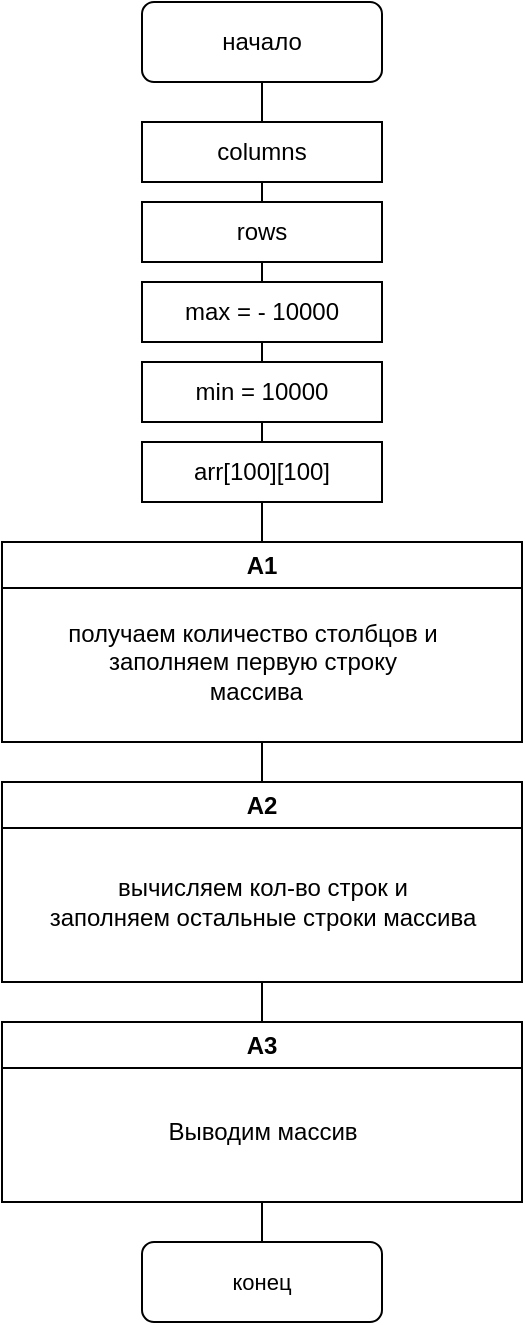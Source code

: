 <mxfile version="22.0.3" type="device" pages="4">
  <diagram name="Страница — 1" id="Y3LLIdGulb9iMbLSCr8Q">
    <mxGraphModel dx="1026" dy="670" grid="1" gridSize="10" guides="0" tooltips="1" connect="1" arrows="0" fold="1" page="1" pageScale="1" pageWidth="827" pageHeight="1169" math="0" shadow="0">
      <root>
        <mxCell id="0" />
        <mxCell id="1" parent="0" />
        <mxCell id="TCm6NCVZvRvyC43nDM-p-1" value="начало" style="rounded=1;whiteSpace=wrap;html=1;" parent="1" vertex="1">
          <mxGeometry x="360" y="70" width="120" height="40" as="geometry" />
        </mxCell>
        <mxCell id="aeEgTJlQVe-hYtQh45zL-2" value="" style="endArrow=none;html=1;rounded=0;entryX=0.5;entryY=1;entryDx=0;entryDy=0;exitX=0.5;exitY=0;exitDx=0;exitDy=0;" parent="1" source="aeEgTJlQVe-hYtQh45zL-5" target="TCm6NCVZvRvyC43nDM-p-1" edge="1">
          <mxGeometry width="50" height="50" relative="1" as="geometry">
            <mxPoint x="420" y="320" as="sourcePoint" />
            <mxPoint x="420" y="260" as="targetPoint" />
          </mxGeometry>
        </mxCell>
        <mxCell id="aeEgTJlQVe-hYtQh45zL-5" value="A1" style="swimlane;whiteSpace=wrap;html=1;" parent="1" vertex="1">
          <mxGeometry x="290" y="340" width="260" height="100" as="geometry" />
        </mxCell>
        <mxCell id="aeEgTJlQVe-hYtQh45zL-6" value="получаем количество столбцов и&lt;br&gt;заполняем первую строку&lt;br&gt;&amp;nbsp;массива" style="text;html=1;align=center;verticalAlign=middle;resizable=0;points=[];autosize=1;strokeColor=none;fillColor=none;" parent="aeEgTJlQVe-hYtQh45zL-5" vertex="1">
          <mxGeometry x="20" y="30" width="210" height="60" as="geometry" />
        </mxCell>
        <mxCell id="aeEgTJlQVe-hYtQh45zL-8" value="arr[100][100]" style="rounded=0;whiteSpace=wrap;html=1;" parent="1" vertex="1">
          <mxGeometry x="360" y="290" width="120" height="30" as="geometry" />
        </mxCell>
        <mxCell id="aeEgTJlQVe-hYtQh45zL-9" value="min = 10000" style="rounded=0;whiteSpace=wrap;html=1;" parent="1" vertex="1">
          <mxGeometry x="360" y="250" width="120" height="30" as="geometry" />
        </mxCell>
        <mxCell id="aeEgTJlQVe-hYtQh45zL-10" value="max = - 10000" style="rounded=0;whiteSpace=wrap;html=1;" parent="1" vertex="1">
          <mxGeometry x="360" y="210" width="120" height="30" as="geometry" />
        </mxCell>
        <mxCell id="aeEgTJlQVe-hYtQh45zL-11" value="rows" style="rounded=0;whiteSpace=wrap;html=1;" parent="1" vertex="1">
          <mxGeometry x="360" y="170" width="120" height="30" as="geometry" />
        </mxCell>
        <mxCell id="aeEgTJlQVe-hYtQh45zL-12" value="columns" style="rounded=0;whiteSpace=wrap;html=1;" parent="1" vertex="1">
          <mxGeometry x="360" y="130" width="120" height="30" as="geometry" />
        </mxCell>
        <mxCell id="m-MWLnGFtxf5ZyyPfaAK-1" value="A2" style="swimlane;whiteSpace=wrap;html=1;" parent="1" vertex="1">
          <mxGeometry x="290" y="460" width="260" height="100" as="geometry" />
        </mxCell>
        <mxCell id="m-MWLnGFtxf5ZyyPfaAK-2" value="вычисляем кол-во строк и &lt;br&gt;заполняем остальные строки массива" style="text;html=1;align=center;verticalAlign=middle;resizable=0;points=[];autosize=1;strokeColor=none;fillColor=none;" parent="m-MWLnGFtxf5ZyyPfaAK-1" vertex="1">
          <mxGeometry x="10" y="40" width="240" height="40" as="geometry" />
        </mxCell>
        <mxCell id="m-MWLnGFtxf5ZyyPfaAK-3" value="" style="endArrow=none;html=1;rounded=0;labelBackgroundColor=default;strokeColor=default;align=center;verticalAlign=middle;fontFamily=Helvetica;fontSize=11;fontColor=default;shape=connector;exitX=0.5;exitY=1;exitDx=0;exitDy=0;entryX=0.5;entryY=0;entryDx=0;entryDy=0;" parent="1" source="aeEgTJlQVe-hYtQh45zL-5" target="m-MWLnGFtxf5ZyyPfaAK-1" edge="1">
          <mxGeometry width="50" height="50" relative="1" as="geometry">
            <mxPoint x="390" y="420" as="sourcePoint" />
            <mxPoint x="440" y="370" as="targetPoint" />
          </mxGeometry>
        </mxCell>
        <mxCell id="XroBjwox5nLvIpSEUioY-1" value="A3" style="swimlane;whiteSpace=wrap;html=1;startSize=23;" parent="1" vertex="1">
          <mxGeometry x="290" y="580" width="260" height="90" as="geometry" />
        </mxCell>
        <mxCell id="XroBjwox5nLvIpSEUioY-2" value="Выводим массив" style="text;html=1;align=center;verticalAlign=middle;resizable=0;points=[];autosize=1;strokeColor=none;fillColor=none;" parent="XroBjwox5nLvIpSEUioY-1" vertex="1">
          <mxGeometry x="70" y="40" width="120" height="30" as="geometry" />
        </mxCell>
        <mxCell id="XroBjwox5nLvIpSEUioY-3" value="" style="endArrow=none;html=1;rounded=0;labelBackgroundColor=default;strokeColor=default;align=center;verticalAlign=middle;fontFamily=Helvetica;fontSize=11;fontColor=default;shape=connector;exitX=0.5;exitY=1;exitDx=0;exitDy=0;entryX=0.5;entryY=0;entryDx=0;entryDy=0;" parent="1" source="m-MWLnGFtxf5ZyyPfaAK-1" target="XroBjwox5nLvIpSEUioY-1" edge="1">
          <mxGeometry width="50" height="50" relative="1" as="geometry">
            <mxPoint x="530" y="570" as="sourcePoint" />
            <mxPoint x="580" y="520" as="targetPoint" />
          </mxGeometry>
        </mxCell>
        <mxCell id="SrzRVCqmWmIHLJPA8_Ri-1" value="" style="endArrow=none;html=1;rounded=0;labelBackgroundColor=default;strokeColor=default;align=center;verticalAlign=middle;fontFamily=Helvetica;fontSize=11;fontColor=default;shape=connector;entryX=0.5;entryY=1;entryDx=0;entryDy=0;exitX=0.5;exitY=0;exitDx=0;exitDy=0;" parent="1" source="SrzRVCqmWmIHLJPA8_Ri-2" target="XroBjwox5nLvIpSEUioY-1" edge="1">
          <mxGeometry width="50" height="50" relative="1" as="geometry">
            <mxPoint x="420" y="790" as="sourcePoint" />
            <mxPoint x="580" y="560" as="targetPoint" />
          </mxGeometry>
        </mxCell>
        <mxCell id="SrzRVCqmWmIHLJPA8_Ri-2" value="конец" style="rounded=1;whiteSpace=wrap;html=1;fontFamily=Helvetica;fontSize=11;fontColor=default;" parent="1" vertex="1">
          <mxGeometry x="360" y="690" width="120" height="40" as="geometry" />
        </mxCell>
      </root>
    </mxGraphModel>
  </diagram>
  <diagram id="DNHiQ6KSJTWfFuCCRXqf" name="A1">
    <mxGraphModel dx="1026" dy="670" grid="1" gridSize="10" guides="0" tooltips="1" connect="1" arrows="0" fold="1" page="1" pageScale="1" pageWidth="827" pageHeight="1169" math="0" shadow="0">
      <root>
        <mxCell id="0" />
        <mxCell id="1" parent="0" />
        <mxCell id="jutapiM-xW769bBiCJhV-1" value="A1&lt;br&gt;начало" style="rounded=1;whiteSpace=wrap;html=1;" parent="1" vertex="1">
          <mxGeometry x="340" y="40" width="120" height="40" as="geometry" />
        </mxCell>
        <mxCell id="jutapiM-xW769bBiCJhV-2" value="" style="endArrow=none;html=1;rounded=0;entryX=0.5;entryY=1;entryDx=0;entryDy=0;" parent="1" source="DlCTu5YtDGimJCfT6BXq-1" target="jutapiM-xW769bBiCJhV-1" edge="1">
          <mxGeometry width="50" height="50" relative="1" as="geometry">
            <mxPoint x="400" y="150" as="sourcePoint" />
            <mxPoint x="440" y="320" as="targetPoint" />
          </mxGeometry>
        </mxCell>
        <mxCell id="DlCTu5YtDGimJCfT6BXq-2" value="" style="endArrow=none;html=1;rounded=0;entryX=0.5;entryY=1;entryDx=0;entryDy=0;" parent="1" target="DlCTu5YtDGimJCfT6BXq-1" edge="1">
          <mxGeometry width="50" height="50" relative="1" as="geometry">
            <mxPoint x="400" y="150" as="sourcePoint" />
            <mxPoint x="400" y="80" as="targetPoint" />
          </mxGeometry>
        </mxCell>
        <mxCell id="DlCTu5YtDGimJCfT6BXq-1" value="ввод columns" style="shape=parallelogram;perimeter=parallelogramPerimeter;whiteSpace=wrap;html=1;fixedSize=1;" parent="1" vertex="1">
          <mxGeometry x="340" y="120" width="120" height="40" as="geometry" />
        </mxCell>
        <mxCell id="W4J34ZP6YlODs4wPnF7Q-1" value="получаем кол-во столбцов" style="strokeWidth=2;html=1;shape=mxgraph.flowchart.annotation_2;align=left;labelPosition=right;pointerEvents=1;" parent="1" vertex="1">
          <mxGeometry x="520" y="90" width="50" height="100" as="geometry" />
        </mxCell>
        <mxCell id="W4J34ZP6YlODs4wPnF7Q-3" value="" style="endArrow=none;dashed=1;html=1;rounded=0;" parent="1" edge="1">
          <mxGeometry width="50" height="50" relative="1" as="geometry">
            <mxPoint x="500" y="140" as="sourcePoint" />
            <mxPoint x="470" y="140" as="targetPoint" />
          </mxGeometry>
        </mxCell>
        <mxCell id="W4J34ZP6YlODs4wPnF7Q-5" value="" style="endArrow=none;html=1;rounded=0;entryX=0.5;entryY=1;entryDx=0;entryDy=0;" parent="1" target="DlCTu5YtDGimJCfT6BXq-1" edge="1">
          <mxGeometry width="50" height="50" relative="1" as="geometry">
            <mxPoint x="400" y="200" as="sourcePoint" />
            <mxPoint x="440" y="320" as="targetPoint" />
          </mxGeometry>
        </mxCell>
        <mxCell id="W4J34ZP6YlODs4wPnF7Q-7" value="i &amp;lt; columns" style="rhombus;whiteSpace=wrap;html=1;" parent="1" vertex="1">
          <mxGeometry x="320" y="280" width="160" height="80" as="geometry" />
        </mxCell>
        <mxCell id="W4J34ZP6YlODs4wPnF7Q-9" value="i = 0" style="rounded=0;whiteSpace=wrap;html=1;" parent="1" vertex="1">
          <mxGeometry x="340" y="200" width="120" height="40" as="geometry" />
        </mxCell>
        <mxCell id="W4J34ZP6YlODs4wPnF7Q-10" value="" style="endArrow=none;html=1;rounded=0;entryX=0.5;entryY=1;entryDx=0;entryDy=0;exitX=0.5;exitY=0;exitDx=0;exitDy=0;" parent="1" source="W4J34ZP6YlODs4wPnF7Q-7" target="W4J34ZP6YlODs4wPnF7Q-9" edge="1">
          <mxGeometry width="50" height="50" relative="1" as="geometry">
            <mxPoint x="400" y="280" as="sourcePoint" />
            <mxPoint x="440" y="320" as="targetPoint" />
          </mxGeometry>
        </mxCell>
        <mxCell id="W4J34ZP6YlODs4wPnF7Q-11" value="" style="endArrow=none;html=1;rounded=0;entryX=1;entryY=0.5;entryDx=0;entryDy=0;exitX=0.5;exitY=0;exitDx=0;exitDy=0;" parent="1" source="W4J34ZP6YlODs4wPnF7Q-13" target="W4J34ZP6YlODs4wPnF7Q-7" edge="1">
          <mxGeometry width="50" height="50" relative="1" as="geometry">
            <mxPoint x="550" y="350" as="sourcePoint" />
            <mxPoint x="440" y="320" as="targetPoint" />
            <Array as="points">
              <mxPoint x="550" y="320" />
            </Array>
          </mxGeometry>
        </mxCell>
        <mxCell id="W4J34ZP6YlODs4wPnF7Q-13" value="ввод arr[0][i]" style="shape=parallelogram;perimeter=parallelogramPerimeter;whiteSpace=wrap;html=1;fixedSize=1;" parent="1" vertex="1">
          <mxGeometry x="490" y="340" width="120" height="40" as="geometry" />
        </mxCell>
        <mxCell id="W4J34ZP6YlODs4wPnF7Q-14" value="" style="endArrow=none;html=1;rounded=0;entryX=0.5;entryY=1;entryDx=0;entryDy=0;exitX=0.5;exitY=0;exitDx=0;exitDy=0;" parent="1" source="W4J34ZP6YlODs4wPnF7Q-15" target="W4J34ZP6YlODs4wPnF7Q-13" edge="1">
          <mxGeometry width="50" height="50" relative="1" as="geometry">
            <mxPoint x="550" y="430" as="sourcePoint" />
            <mxPoint x="440" y="540" as="targetPoint" />
          </mxGeometry>
        </mxCell>
        <mxCell id="W4J34ZP6YlODs4wPnF7Q-15" value="arr[0][i] &amp;gt; max" style="rhombus;whiteSpace=wrap;html=1;" parent="1" vertex="1">
          <mxGeometry x="480" y="410" width="140" height="90" as="geometry" />
        </mxCell>
        <mxCell id="W4J34ZP6YlODs4wPnF7Q-17" value="" style="endArrow=none;html=1;rounded=0;entryX=1;entryY=0.5;entryDx=0;entryDy=0;exitX=0.5;exitY=0;exitDx=0;exitDy=0;" parent="1" source="W4J34ZP6YlODs4wPnF7Q-18" target="W4J34ZP6YlODs4wPnF7Q-15" edge="1">
          <mxGeometry width="50" height="50" relative="1" as="geometry">
            <mxPoint x="680" y="480" as="sourcePoint" />
            <mxPoint x="440" y="510" as="targetPoint" />
            <Array as="points">
              <mxPoint x="680" y="455" />
            </Array>
          </mxGeometry>
        </mxCell>
        <mxCell id="W4J34ZP6YlODs4wPnF7Q-18" value="max = arr[0][i]" style="rounded=0;whiteSpace=wrap;html=1;" parent="1" vertex="1">
          <mxGeometry x="620" y="490" width="120" height="40" as="geometry" />
        </mxCell>
        <mxCell id="W4J34ZP6YlODs4wPnF7Q-19" value="" style="endArrow=none;html=1;rounded=0;entryX=0.5;entryY=1;entryDx=0;entryDy=0;exitX=0.5;exitY=0;exitDx=0;exitDy=0;" parent="1" target="W4J34ZP6YlODs4wPnF7Q-15" edge="1">
          <mxGeometry width="50" height="50" relative="1" as="geometry">
            <mxPoint x="550" y="610" as="sourcePoint" />
            <mxPoint x="440" y="510" as="targetPoint" />
          </mxGeometry>
        </mxCell>
        <mxCell id="W4J34ZP6YlODs4wPnF7Q-20" value="" style="endArrow=none;html=1;rounded=0;" parent="1" edge="1">
          <mxGeometry width="50" height="50" relative="1" as="geometry">
            <mxPoint x="550" y="560" as="sourcePoint" />
            <mxPoint x="680" y="530" as="targetPoint" />
            <Array as="points">
              <mxPoint x="680" y="560" />
            </Array>
          </mxGeometry>
        </mxCell>
        <mxCell id="W4J34ZP6YlODs4wPnF7Q-28" style="edgeStyle=orthogonalEdgeStyle;rounded=0;orthogonalLoop=1;jettySize=auto;html=1;exitX=0.5;exitY=1;exitDx=0;exitDy=0;" parent="1" source="W4J34ZP6YlODs4wPnF7Q-23" edge="1">
          <mxGeometry relative="1" as="geometry">
            <mxPoint x="400" y="260" as="targetPoint" />
            <mxPoint x="550" y="750" as="sourcePoint" />
            <Array as="points">
              <mxPoint x="550" y="840" />
              <mxPoint x="790" y="840" />
              <mxPoint x="790" y="260" />
            </Array>
          </mxGeometry>
        </mxCell>
        <mxCell id="W4J34ZP6YlODs4wPnF7Q-23" value="min &amp;gt; arr[0][i]" style="rhombus;whiteSpace=wrap;html=1;" parent="1" vertex="1">
          <mxGeometry x="480" y="590" width="140" height="90" as="geometry" />
        </mxCell>
        <mxCell id="W4J34ZP6YlODs4wPnF7Q-24" value="" style="endArrow=none;html=1;rounded=0;entryX=1;entryY=0.5;entryDx=0;entryDy=0;exitX=0.5;exitY=0;exitDx=0;exitDy=0;" parent="1" source="W4J34ZP6YlODs4wPnF7Q-25" target="W4J34ZP6YlODs4wPnF7Q-23" edge="1">
          <mxGeometry width="50" height="50" relative="1" as="geometry">
            <mxPoint x="680" y="660" as="sourcePoint" />
            <mxPoint x="440" y="690" as="targetPoint" />
            <Array as="points">
              <mxPoint x="680" y="635" />
            </Array>
          </mxGeometry>
        </mxCell>
        <mxCell id="W4J34ZP6YlODs4wPnF7Q-25" value="min = arr[0][i]" style="rounded=0;whiteSpace=wrap;html=1;" parent="1" vertex="1">
          <mxGeometry x="620" y="670" width="120" height="40" as="geometry" />
        </mxCell>
        <mxCell id="W4J34ZP6YlODs4wPnF7Q-26" value="" style="endArrow=none;html=1;rounded=0;entryX=0.5;entryY=1;entryDx=0;entryDy=0;" parent="1" target="W4J34ZP6YlODs4wPnF7Q-25" edge="1">
          <mxGeometry width="50" height="50" relative="1" as="geometry">
            <mxPoint x="550" y="740" as="sourcePoint" />
            <mxPoint x="680" y="720" as="targetPoint" />
            <Array as="points">
              <mxPoint x="680" y="740" />
            </Array>
          </mxGeometry>
        </mxCell>
        <mxCell id="W4J34ZP6YlODs4wPnF7Q-29" value="" style="endArrow=none;html=1;rounded=0;entryX=0.5;entryY=1;entryDx=0;entryDy=0;exitX=0.5;exitY=0;exitDx=0;exitDy=0;" parent="1" source="W4J34ZP6YlODs4wPnF7Q-30" target="W4J34ZP6YlODs4wPnF7Q-7" edge="1">
          <mxGeometry width="50" height="50" relative="1" as="geometry">
            <mxPoint x="400" y="840" as="sourcePoint" />
            <mxPoint x="30" y="800" as="targetPoint" />
          </mxGeometry>
        </mxCell>
        <mxCell id="W4J34ZP6YlODs4wPnF7Q-30" value="A1&lt;br&gt;конец" style="rounded=1;whiteSpace=wrap;html=1;" parent="1" vertex="1">
          <mxGeometry x="340" y="800" width="120" height="40" as="geometry" />
        </mxCell>
        <mxCell id="W4J34ZP6YlODs4wPnF7Q-31" value="i++" style="rounded=0;whiteSpace=wrap;html=1;" parent="1" vertex="1">
          <mxGeometry x="490" y="770" width="120" height="30" as="geometry" />
        </mxCell>
        <mxCell id="fDfyJ2WMgxG_AejTQQYa-2" value="да" style="text;html=1;align=center;verticalAlign=middle;resizable=0;points=[];autosize=1;strokeColor=none;fillColor=none;" vertex="1" parent="1">
          <mxGeometry x="610" y="610" width="40" height="30" as="geometry" />
        </mxCell>
        <mxCell id="fDfyJ2WMgxG_AejTQQYa-3" value="да" style="text;html=1;align=center;verticalAlign=middle;resizable=0;points=[];autosize=1;strokeColor=none;fillColor=none;" vertex="1" parent="1">
          <mxGeometry x="610" y="430" width="40" height="30" as="geometry" />
        </mxCell>
        <mxCell id="fDfyJ2WMgxG_AejTQQYa-4" value="да" style="text;html=1;align=center;verticalAlign=middle;resizable=0;points=[];autosize=1;strokeColor=none;fillColor=none;" vertex="1" parent="1">
          <mxGeometry x="480" y="290" width="40" height="30" as="geometry" />
        </mxCell>
      </root>
    </mxGraphModel>
  </diagram>
  <diagram id="zON-Od-tQTiS8A75ZYB1" name="A2">
    <mxGraphModel dx="1026" dy="670" grid="1" gridSize="10" guides="1" tooltips="1" connect="1" arrows="1" fold="1" page="1" pageScale="1" pageWidth="827" pageHeight="1169" math="0" shadow="0">
      <root>
        <mxCell id="0" />
        <mxCell id="1" parent="0" />
        <mxCell id="2G-_zjRNQSsiNvx2cKVR-1" value="A2&lt;br&gt;начало" style="rounded=1;whiteSpace=wrap;html=1;fontFamily=Helvetica;fontSize=11;fontColor=default;" parent="1" vertex="1">
          <mxGeometry x="360" y="40" width="120" height="40" as="geometry" />
        </mxCell>
        <mxCell id="IH01n5HzyTVzIOvGO621-1" value="" style="endArrow=none;html=1;rounded=0;labelBackgroundColor=default;strokeColor=default;align=center;verticalAlign=middle;fontFamily=Helvetica;fontSize=11;fontColor=default;shape=connector;entryX=0.5;entryY=1;entryDx=0;entryDy=0;exitX=0.5;exitY=0;exitDx=0;exitDy=0;" parent="1" source="IH01n5HzyTVzIOvGO621-2" target="2G-_zjRNQSsiNvx2cKVR-1" edge="1">
          <mxGeometry width="50" height="50" relative="1" as="geometry">
            <mxPoint x="420" y="160" as="sourcePoint" />
            <mxPoint x="440" y="320" as="targetPoint" />
          </mxGeometry>
        </mxCell>
        <mxCell id="IH01n5HzyTVzIOvGO621-2" value="rows = max - min" style="rounded=0;whiteSpace=wrap;html=1;fontFamily=Helvetica;fontSize=11;fontColor=default;" parent="1" vertex="1">
          <mxGeometry x="360" y="100" width="120" height="40" as="geometry" />
        </mxCell>
        <mxCell id="IH01n5HzyTVzIOvGO621-3" value="" style="endArrow=none;html=1;rounded=0;labelBackgroundColor=default;strokeColor=default;align=center;verticalAlign=middle;fontFamily=Helvetica;fontSize=11;fontColor=default;shape=connector;entryX=0.5;entryY=1;entryDx=0;entryDy=0;exitX=0.5;exitY=0;exitDx=0;exitDy=0;" parent="1" source="IH01n5HzyTVzIOvGO621-7" target="IH01n5HzyTVzIOvGO621-2" edge="1">
          <mxGeometry width="50" height="50" relative="1" as="geometry">
            <mxPoint x="420" y="230" as="sourcePoint" />
            <mxPoint x="440" y="320" as="targetPoint" />
          </mxGeometry>
        </mxCell>
        <mxCell id="IH01n5HzyTVzIOvGO621-4" value="j &amp;lt; columns" style="rhombus;whiteSpace=wrap;html=1;fontFamily=Helvetica;fontSize=11;fontColor=default;" parent="1" vertex="1">
          <mxGeometry x="480" y="400" width="160" height="80" as="geometry" />
        </mxCell>
        <mxCell id="IH01n5HzyTVzIOvGO621-5" value="i &amp;lt; rows" style="rhombus;whiteSpace=wrap;html=1;fontFamily=Helvetica;fontSize=11;fontColor=default;" parent="1" vertex="1">
          <mxGeometry x="340" y="260" width="160" height="80" as="geometry" />
        </mxCell>
        <mxCell id="IH01n5HzyTVzIOvGO621-8" value="" style="endArrow=none;html=1;rounded=0;labelBackgroundColor=default;strokeColor=default;align=center;verticalAlign=middle;fontFamily=Helvetica;fontSize=11;fontColor=default;shape=connector;entryX=0.5;entryY=1;entryDx=0;entryDy=0;exitX=0.5;exitY=0;exitDx=0;exitDy=0;" parent="1" source="IH01n5HzyTVzIOvGO621-5" target="IH01n5HzyTVzIOvGO621-7" edge="1">
          <mxGeometry width="50" height="50" relative="1" as="geometry">
            <mxPoint x="420" y="270" as="sourcePoint" />
            <mxPoint x="420" y="160" as="targetPoint" />
          </mxGeometry>
        </mxCell>
        <mxCell id="IH01n5HzyTVzIOvGO621-7" value="i = 0" style="rounded=0;whiteSpace=wrap;html=1;fontFamily=Helvetica;fontSize=11;fontColor=default;" parent="1" vertex="1">
          <mxGeometry x="360" y="160" width="120" height="40" as="geometry" />
        </mxCell>
        <mxCell id="IH01n5HzyTVzIOvGO621-9" value="" style="endArrow=none;html=1;rounded=0;labelBackgroundColor=default;strokeColor=default;align=center;verticalAlign=middle;fontFamily=Helvetica;fontSize=11;fontColor=default;shape=connector;entryX=1;entryY=0.5;entryDx=0;entryDy=0;exitX=0.5;exitY=0;exitDx=0;exitDy=0;" parent="1" source="IH01n5HzyTVzIOvGO621-10" target="IH01n5HzyTVzIOvGO621-5" edge="1">
          <mxGeometry width="50" height="50" relative="1" as="geometry">
            <mxPoint x="560" y="350" as="sourcePoint" />
            <mxPoint x="440" y="320" as="targetPoint" />
            <Array as="points">
              <mxPoint x="560" y="300" />
            </Array>
          </mxGeometry>
        </mxCell>
        <mxCell id="IH01n5HzyTVzIOvGO621-10" value="j = 0" style="rounded=0;whiteSpace=wrap;html=1;fontFamily=Helvetica;fontSize=11;fontColor=default;" parent="1" vertex="1">
          <mxGeometry x="500" y="320" width="120" height="40" as="geometry" />
        </mxCell>
        <mxCell id="IH01n5HzyTVzIOvGO621-12" value="" style="endArrow=none;html=1;rounded=0;labelBackgroundColor=default;strokeColor=default;align=center;verticalAlign=middle;fontFamily=Helvetica;fontSize=11;fontColor=default;shape=connector;exitX=0.5;exitY=0;exitDx=0;exitDy=0;entryX=0.5;entryY=1;entryDx=0;entryDy=0;" parent="1" source="IH01n5HzyTVzIOvGO621-4" target="IH01n5HzyTVzIOvGO621-10" edge="1">
          <mxGeometry width="50" height="50" relative="1" as="geometry">
            <mxPoint x="390" y="370" as="sourcePoint" />
            <mxPoint x="440" y="320" as="targetPoint" />
          </mxGeometry>
        </mxCell>
        <mxCell id="IH01n5HzyTVzIOvGO621-14" value="&lt;div style=&quot;&quot;&gt;&lt;pre style=&quot;&quot;&gt;&lt;font face=&quot;Helvetica&quot;&gt;ввод&lt;/font&gt; arr[i][j]&lt;br&gt;&lt;/pre&gt;&lt;/div&gt;" style="shape=parallelogram;perimeter=parallelogramPerimeter;whiteSpace=wrap;html=1;fixedSize=1;fontFamily=Helvetica;fontSize=11;fontColor=default;" parent="1" vertex="1">
          <mxGeometry x="640" y="480" width="120" height="40" as="geometry" />
        </mxCell>
        <mxCell id="IH01n5HzyTVzIOvGO621-15" value="" style="endArrow=none;html=1;rounded=0;labelBackgroundColor=default;strokeColor=default;align=center;verticalAlign=middle;fontFamily=Helvetica;fontSize=11;fontColor=default;shape=connector;entryX=1;entryY=0.5;entryDx=0;entryDy=0;exitX=0.5;exitY=0;exitDx=0;exitDy=0;" parent="1" source="IH01n5HzyTVzIOvGO621-14" target="IH01n5HzyTVzIOvGO621-4" edge="1">
          <mxGeometry width="50" height="50" relative="1" as="geometry">
            <mxPoint x="490" y="520" as="sourcePoint" />
            <mxPoint x="540" y="470" as="targetPoint" />
            <Array as="points">
              <mxPoint x="700" y="440" />
            </Array>
          </mxGeometry>
        </mxCell>
        <mxCell id="IH01n5HzyTVzIOvGO621-18" value="" style="endArrow=none;html=1;rounded=0;labelBackgroundColor=default;strokeColor=default;align=center;verticalAlign=middle;fontFamily=Helvetica;fontSize=11;fontColor=default;shape=connector;entryX=0.5;entryY=1;entryDx=0;entryDy=0;exitX=0.5;exitY=0;exitDx=0;exitDy=0;" parent="1" source="IH01n5HzyTVzIOvGO621-19" target="IH01n5HzyTVzIOvGO621-14" edge="1">
          <mxGeometry width="50" height="50" relative="1" as="geometry">
            <mxPoint x="700" y="560" as="sourcePoint" />
            <mxPoint x="700" y="535" as="targetPoint" />
          </mxGeometry>
        </mxCell>
        <mxCell id="IH01n5HzyTVzIOvGO621-21" style="edgeStyle=orthogonalEdgeStyle;shape=connector;rounded=0;orthogonalLoop=1;jettySize=auto;html=1;labelBackgroundColor=default;strokeColor=default;align=center;verticalAlign=middle;fontFamily=Helvetica;fontSize=11;fontColor=default;endArrow=classic;" parent="1" source="IH01n5HzyTVzIOvGO621-19" edge="1">
          <mxGeometry relative="1" as="geometry">
            <mxPoint x="560" y="380" as="targetPoint" />
            <Array as="points">
              <mxPoint x="700" y="620" />
              <mxPoint x="800" y="620" />
              <mxPoint x="800" y="380" />
              <mxPoint x="560" y="380" />
            </Array>
          </mxGeometry>
        </mxCell>
        <mxCell id="IH01n5HzyTVzIOvGO621-19" value="j++" style="rounded=0;whiteSpace=wrap;html=1;fontFamily=Helvetica;fontSize=11;fontColor=default;" parent="1" vertex="1">
          <mxGeometry x="640" y="560" width="120" height="40" as="geometry" />
        </mxCell>
        <mxCell id="IH01n5HzyTVzIOvGO621-22" value="" style="endArrow=none;html=1;rounded=0;labelBackgroundColor=default;strokeColor=default;align=center;verticalAlign=middle;fontFamily=Helvetica;fontSize=11;fontColor=default;shape=connector;exitX=0.5;exitY=1;exitDx=0;exitDy=0;entryX=0.5;entryY=0;entryDx=0;entryDy=0;" parent="1" source="IH01n5HzyTVzIOvGO621-4" target="IH01n5HzyTVzIOvGO621-24" edge="1">
          <mxGeometry width="50" height="50" relative="1" as="geometry">
            <mxPoint x="560" y="380" as="sourcePoint" />
            <mxPoint x="556" y="500" as="targetPoint" />
          </mxGeometry>
        </mxCell>
        <mxCell id="IH01n5HzyTVzIOvGO621-25" style="edgeStyle=orthogonalEdgeStyle;shape=connector;rounded=0;orthogonalLoop=1;jettySize=auto;html=1;labelBackgroundColor=default;strokeColor=default;align=center;verticalAlign=middle;fontFamily=Helvetica;fontSize=11;fontColor=default;endArrow=classic;exitX=0.5;exitY=1;exitDx=0;exitDy=0;" parent="1" source="IH01n5HzyTVzIOvGO621-24" edge="1">
          <mxGeometry relative="1" as="geometry">
            <mxPoint x="417" y="234.99" as="targetPoint" />
            <mxPoint x="557" y="544.99" as="sourcePoint" />
            <Array as="points">
              <mxPoint x="560" y="640" />
              <mxPoint x="830" y="640" />
              <mxPoint x="830" y="235" />
            </Array>
          </mxGeometry>
        </mxCell>
        <mxCell id="IH01n5HzyTVzIOvGO621-24" value="i++" style="rounded=0;whiteSpace=wrap;html=1;fontFamily=Helvetica;fontSize=11;fontColor=default;" parent="1" vertex="1">
          <mxGeometry x="500" y="560" width="120" height="40" as="geometry" />
        </mxCell>
        <mxCell id="IH01n5HzyTVzIOvGO621-27" value="" style="endArrow=none;html=1;rounded=0;labelBackgroundColor=default;strokeColor=default;align=center;verticalAlign=middle;fontFamily=Helvetica;fontSize=11;fontColor=default;shape=connector;entryX=0.5;entryY=1;entryDx=0;entryDy=0;exitX=0.5;exitY=0;exitDx=0;exitDy=0;" parent="1" source="IH01n5HzyTVzIOvGO621-28" target="IH01n5HzyTVzIOvGO621-5" edge="1">
          <mxGeometry width="50" height="50" relative="1" as="geometry">
            <mxPoint x="390" y="580" as="sourcePoint" />
            <mxPoint x="610" y="410" as="targetPoint" />
          </mxGeometry>
        </mxCell>
        <mxCell id="IH01n5HzyTVzIOvGO621-28" value="A2&lt;br&gt;конец" style="rounded=1;whiteSpace=wrap;html=1;fontFamily=Helvetica;fontSize=11;fontColor=default;" parent="1" vertex="1">
          <mxGeometry x="360" y="600" width="120" height="40" as="geometry" />
        </mxCell>
        <mxCell id="eBmiyB2sv-jW7J_BBCFj-1" value="считаем кол-во строк" style="strokeWidth=2;html=1;shape=mxgraph.flowchart.annotation_2;align=left;labelPosition=right;pointerEvents=1;fontFamily=Helvetica;fontSize=11;fontColor=default;" parent="1" vertex="1">
          <mxGeometry x="620" y="70" width="50" height="100" as="geometry" />
        </mxCell>
        <mxCell id="eBmiyB2sv-jW7J_BBCFj-2" value="" style="endArrow=none;dashed=1;html=1;rounded=0;labelBackgroundColor=default;strokeColor=default;align=center;verticalAlign=middle;fontFamily=Helvetica;fontSize=11;fontColor=default;shape=connector;" parent="1" edge="1">
          <mxGeometry width="50" height="50" relative="1" as="geometry">
            <mxPoint x="510" y="120" as="sourcePoint" />
            <mxPoint x="600" y="120" as="targetPoint" />
          </mxGeometry>
        </mxCell>
        <mxCell id="yq7YRQb2H4RqhLhLdvk--1" value="да" style="text;html=1;align=center;verticalAlign=middle;resizable=0;points=[];autosize=1;strokeColor=none;fillColor=none;" vertex="1" parent="1">
          <mxGeometry x="500" y="270" width="40" height="30" as="geometry" />
        </mxCell>
        <mxCell id="yq7YRQb2H4RqhLhLdvk--2" value="да" style="text;html=1;align=center;verticalAlign=middle;resizable=0;points=[];autosize=1;strokeColor=none;fillColor=none;" vertex="1" parent="1">
          <mxGeometry x="640" y="410" width="40" height="30" as="geometry" />
        </mxCell>
      </root>
    </mxGraphModel>
  </diagram>
  <diagram id="JZC_Ab_8htiMgwgZGr6H" name="A3">
    <mxGraphModel dx="1026" dy="670" grid="1" gridSize="10" guides="1" tooltips="1" connect="1" arrows="0" fold="1" page="1" pageScale="1" pageWidth="827" pageHeight="1169" math="0" shadow="0">
      <root>
        <mxCell id="0" />
        <mxCell id="1" parent="0" />
        <mxCell id="hCXI70ZfaGXCfq4O_YMo-1" value="A3&lt;br&gt;начало" style="rounded=1;whiteSpace=wrap;html=1;fontFamily=Helvetica;fontSize=11;fontColor=default;" parent="1" vertex="1">
          <mxGeometry x="360" y="80" width="120" height="40" as="geometry" />
        </mxCell>
        <mxCell id="hCXI70ZfaGXCfq4O_YMo-4" value="" style="endArrow=none;html=1;rounded=0;labelBackgroundColor=default;strokeColor=default;align=center;verticalAlign=middle;fontFamily=Helvetica;fontSize=11;fontColor=default;shape=connector;entryX=0.5;entryY=1;entryDx=0;entryDy=0;exitX=0.5;exitY=0;exitDx=0;exitDy=0;" parent="1" source="hCXI70ZfaGXCfq4O_YMo-8" target="hCXI70ZfaGXCfq4O_YMo-1" edge="1">
          <mxGeometry width="50" height="50" relative="1" as="geometry">
            <mxPoint x="420" y="230" as="sourcePoint" />
            <mxPoint x="420" y="140" as="targetPoint" />
          </mxGeometry>
        </mxCell>
        <mxCell id="hCXI70ZfaGXCfq4O_YMo-5" value="j &amp;lt; columns" style="rhombus;whiteSpace=wrap;html=1;fontFamily=Helvetica;fontSize=11;fontColor=default;" parent="1" vertex="1">
          <mxGeometry x="480" y="400" width="160" height="80" as="geometry" />
        </mxCell>
        <mxCell id="hCXI70ZfaGXCfq4O_YMo-6" value="i &amp;lt; rows" style="rhombus;whiteSpace=wrap;html=1;fontFamily=Helvetica;fontSize=11;fontColor=default;" parent="1" vertex="1">
          <mxGeometry x="340" y="260" width="160" height="80" as="geometry" />
        </mxCell>
        <mxCell id="hCXI70ZfaGXCfq4O_YMo-7" value="" style="endArrow=none;html=1;rounded=0;labelBackgroundColor=default;strokeColor=default;align=center;verticalAlign=middle;fontFamily=Helvetica;fontSize=11;fontColor=default;shape=connector;entryX=0.5;entryY=1;entryDx=0;entryDy=0;exitX=0.5;exitY=0;exitDx=0;exitDy=0;" parent="1" source="hCXI70ZfaGXCfq4O_YMo-6" target="hCXI70ZfaGXCfq4O_YMo-8" edge="1">
          <mxGeometry width="50" height="50" relative="1" as="geometry">
            <mxPoint x="420" y="270" as="sourcePoint" />
            <mxPoint x="420" y="160" as="targetPoint" />
          </mxGeometry>
        </mxCell>
        <mxCell id="hCXI70ZfaGXCfq4O_YMo-8" value="i = 0" style="rounded=0;whiteSpace=wrap;html=1;fontFamily=Helvetica;fontSize=11;fontColor=default;" parent="1" vertex="1">
          <mxGeometry x="360" y="150" width="120" height="40" as="geometry" />
        </mxCell>
        <mxCell id="hCXI70ZfaGXCfq4O_YMo-9" value="" style="endArrow=none;html=1;rounded=0;labelBackgroundColor=default;strokeColor=default;align=center;verticalAlign=middle;fontFamily=Helvetica;fontSize=11;fontColor=default;shape=connector;entryX=1;entryY=0.5;entryDx=0;entryDy=0;exitX=0.5;exitY=0;exitDx=0;exitDy=0;" parent="1" source="hCXI70ZfaGXCfq4O_YMo-10" target="hCXI70ZfaGXCfq4O_YMo-6" edge="1">
          <mxGeometry width="50" height="50" relative="1" as="geometry">
            <mxPoint x="560" y="350" as="sourcePoint" />
            <mxPoint x="440" y="320" as="targetPoint" />
            <Array as="points">
              <mxPoint x="560" y="300" />
            </Array>
          </mxGeometry>
        </mxCell>
        <mxCell id="hCXI70ZfaGXCfq4O_YMo-10" value="j = 0" style="rounded=0;whiteSpace=wrap;html=1;fontFamily=Helvetica;fontSize=11;fontColor=default;" parent="1" vertex="1">
          <mxGeometry x="500" y="320" width="120" height="40" as="geometry" />
        </mxCell>
        <mxCell id="hCXI70ZfaGXCfq4O_YMo-11" value="" style="endArrow=none;html=1;rounded=0;labelBackgroundColor=default;strokeColor=default;align=center;verticalAlign=middle;fontFamily=Helvetica;fontSize=11;fontColor=default;shape=connector;exitX=0.5;exitY=0;exitDx=0;exitDy=0;entryX=0.5;entryY=1;entryDx=0;entryDy=0;" parent="1" source="hCXI70ZfaGXCfq4O_YMo-5" target="hCXI70ZfaGXCfq4O_YMo-10" edge="1">
          <mxGeometry width="50" height="50" relative="1" as="geometry">
            <mxPoint x="390" y="370" as="sourcePoint" />
            <mxPoint x="440" y="320" as="targetPoint" />
          </mxGeometry>
        </mxCell>
        <mxCell id="hCXI70ZfaGXCfq4O_YMo-13" value="" style="endArrow=none;html=1;rounded=0;labelBackgroundColor=default;strokeColor=default;align=center;verticalAlign=middle;fontFamily=Helvetica;fontSize=11;fontColor=default;shape=connector;entryX=1;entryY=0.5;entryDx=0;entryDy=0;exitX=0.5;exitY=0;exitDx=0;exitDy=0;" parent="1" source="hCXI70ZfaGXCfq4O_YMo-22" target="hCXI70ZfaGXCfq4O_YMo-5" edge="1">
          <mxGeometry width="50" height="50" relative="1" as="geometry">
            <mxPoint x="700" y="480" as="sourcePoint" />
            <mxPoint x="540" y="470" as="targetPoint" />
            <Array as="points">
              <mxPoint x="700" y="440" />
            </Array>
          </mxGeometry>
        </mxCell>
        <mxCell id="hCXI70ZfaGXCfq4O_YMo-14" value="" style="endArrow=none;html=1;rounded=0;labelBackgroundColor=default;strokeColor=default;align=center;verticalAlign=middle;fontFamily=Helvetica;fontSize=11;fontColor=default;shape=connector;entryX=0.5;entryY=1;entryDx=0;entryDy=0;exitX=0.5;exitY=0;exitDx=0;exitDy=0;" parent="1" source="hCXI70ZfaGXCfq4O_YMo-16" target="hCXI70ZfaGXCfq4O_YMo-22" edge="1">
          <mxGeometry width="50" height="50" relative="1" as="geometry">
            <mxPoint x="700" y="560" as="sourcePoint" />
            <mxPoint x="700" y="520" as="targetPoint" />
          </mxGeometry>
        </mxCell>
        <mxCell id="hCXI70ZfaGXCfq4O_YMo-15" style="edgeStyle=orthogonalEdgeStyle;shape=connector;rounded=0;orthogonalLoop=1;jettySize=auto;html=1;labelBackgroundColor=default;strokeColor=default;align=center;verticalAlign=middle;fontFamily=Helvetica;fontSize=11;fontColor=default;endArrow=classic;exitX=0.5;exitY=1;exitDx=0;exitDy=0;" parent="1" source="hCXI70ZfaGXCfq4O_YMo-16" edge="1">
          <mxGeometry relative="1" as="geometry">
            <mxPoint x="560" y="380" as="targetPoint" />
            <Array as="points">
              <mxPoint x="700" y="760" />
              <mxPoint x="960" y="760" />
              <mxPoint x="960" y="380" />
            </Array>
          </mxGeometry>
        </mxCell>
        <mxCell id="hCXI70ZfaGXCfq4O_YMo-16" value="j++" style="rounded=0;whiteSpace=wrap;html=1;fontFamily=Helvetica;fontSize=11;fontColor=default;" parent="1" vertex="1">
          <mxGeometry x="640" y="680" width="120" height="40" as="geometry" />
        </mxCell>
        <mxCell id="hCXI70ZfaGXCfq4O_YMo-17" value="" style="endArrow=none;html=1;rounded=0;labelBackgroundColor=default;strokeColor=default;align=center;verticalAlign=middle;fontFamily=Helvetica;fontSize=11;fontColor=default;shape=connector;exitX=0.5;exitY=1;exitDx=0;exitDy=0;entryX=0.5;entryY=0;entryDx=0;entryDy=0;" parent="1" source="hCXI70ZfaGXCfq4O_YMo-5" target="q41UM2Wr4wZeZ1mcGGOA-1" edge="1">
          <mxGeometry width="50" height="50" relative="1" as="geometry">
            <mxPoint x="560" y="380" as="sourcePoint" />
            <mxPoint x="560" y="580" as="targetPoint" />
          </mxGeometry>
        </mxCell>
        <mxCell id="hCXI70ZfaGXCfq4O_YMo-18" style="edgeStyle=orthogonalEdgeStyle;shape=connector;rounded=0;orthogonalLoop=1;jettySize=auto;html=1;labelBackgroundColor=default;strokeColor=default;align=center;verticalAlign=middle;fontFamily=Helvetica;fontSize=11;fontColor=default;endArrow=classic;exitX=0.5;exitY=1;exitDx=0;exitDy=0;" parent="1" source="hCXI70ZfaGXCfq4O_YMo-19" edge="1">
          <mxGeometry relative="1" as="geometry">
            <mxPoint x="417" y="234.99" as="targetPoint" />
            <mxPoint x="557" y="544.99" as="sourcePoint" />
            <Array as="points">
              <mxPoint x="560" y="800" />
              <mxPoint x="1000" y="800" />
              <mxPoint x="1000" y="235" />
            </Array>
          </mxGeometry>
        </mxCell>
        <mxCell id="hCXI70ZfaGXCfq4O_YMo-19" value="i++" style="rounded=0;whiteSpace=wrap;html=1;fontFamily=Helvetica;fontSize=11;fontColor=default;" parent="1" vertex="1">
          <mxGeometry x="500" y="680" width="120" height="40" as="geometry" />
        </mxCell>
        <mxCell id="hCXI70ZfaGXCfq4O_YMo-20" value="" style="endArrow=none;html=1;rounded=0;labelBackgroundColor=default;strokeColor=default;align=center;verticalAlign=middle;fontFamily=Helvetica;fontSize=11;fontColor=default;shape=connector;entryX=0.5;entryY=1;entryDx=0;entryDy=0;exitX=0.5;exitY=0;exitDx=0;exitDy=0;" parent="1" source="hCXI70ZfaGXCfq4O_YMo-21" target="hCXI70ZfaGXCfq4O_YMo-6" edge="1">
          <mxGeometry width="50" height="50" relative="1" as="geometry">
            <mxPoint x="390" y="580" as="sourcePoint" />
            <mxPoint x="610" y="410" as="targetPoint" />
          </mxGeometry>
        </mxCell>
        <mxCell id="hCXI70ZfaGXCfq4O_YMo-21" value="A3&lt;br&gt;конец" style="rounded=1;whiteSpace=wrap;html=1;fontFamily=Helvetica;fontSize=11;fontColor=default;" parent="1" vertex="1">
          <mxGeometry x="360" y="760" width="120" height="40" as="geometry" />
        </mxCell>
        <mxCell id="hCXI70ZfaGXCfq4O_YMo-22" value="arr[rows-1][j]%2 != 0" style="rhombus;whiteSpace=wrap;html=1;fontFamily=Helvetica;fontSize=11;fontColor=default;" parent="1" vertex="1">
          <mxGeometry x="620" y="480" width="160" height="80" as="geometry" />
        </mxCell>
        <mxCell id="hCXI70ZfaGXCfq4O_YMo-25" value="" style="endArrow=none;html=1;rounded=0;labelBackgroundColor=default;strokeColor=default;align=center;verticalAlign=middle;fontFamily=Helvetica;fontSize=11;fontColor=default;shape=connector;entryX=1;entryY=0.5;entryDx=0;entryDy=0;exitX=0.5;exitY=0;exitDx=0;exitDy=0;" parent="1" source="hCXI70ZfaGXCfq4O_YMo-26" target="hCXI70ZfaGXCfq4O_YMo-22" edge="1">
          <mxGeometry width="50" height="50" relative="1" as="geometry">
            <mxPoint x="910" y="560" as="sourcePoint" />
            <mxPoint x="710" y="580" as="targetPoint" />
            <Array as="points">
              <mxPoint x="860" y="520" />
            </Array>
          </mxGeometry>
        </mxCell>
        <mxCell id="hCXI70ZfaGXCfq4O_YMo-26" value="вывод arr[i][j]" style="shape=parallelogram;perimeter=parallelogramPerimeter;whiteSpace=wrap;html=1;fixedSize=1;fontFamily=Helvetica;fontSize=11;fontColor=default;" parent="1" vertex="1">
          <mxGeometry x="800" y="560" width="120" height="40" as="geometry" />
        </mxCell>
        <mxCell id="hCXI70ZfaGXCfq4O_YMo-27" value="" style="endArrow=none;html=1;rounded=0;labelBackgroundColor=default;strokeColor=default;align=center;verticalAlign=middle;fontFamily=Helvetica;fontSize=11;fontColor=default;shape=connector;entryX=0.5;entryY=1;entryDx=0;entryDy=0;" parent="1" target="hCXI70ZfaGXCfq4O_YMo-26" edge="1">
          <mxGeometry width="50" height="50" relative="1" as="geometry">
            <mxPoint x="700" y="640" as="sourcePoint" />
            <mxPoint x="710" y="670" as="targetPoint" />
            <Array as="points">
              <mxPoint x="860" y="640" />
            </Array>
          </mxGeometry>
        </mxCell>
        <mxCell id="hCXI70ZfaGXCfq4O_YMo-29" value="" style="endArrow=none;html=1;rounded=0;labelBackgroundColor=default;strokeColor=default;align=center;verticalAlign=middle;fontFamily=Helvetica;fontSize=11;fontColor=default;shape=connector;entryX=0.5;entryY=1;entryDx=0;entryDy=0;exitX=0.5;exitY=0;exitDx=0;exitDy=0;" parent="1" source="hCXI70ZfaGXCfq4O_YMo-19" target="q41UM2Wr4wZeZ1mcGGOA-1" edge="1">
          <mxGeometry width="50" height="50" relative="1" as="geometry">
            <mxPoint x="660" y="700" as="sourcePoint" />
            <mxPoint x="560" y="620" as="targetPoint" />
          </mxGeometry>
        </mxCell>
        <mxCell id="q41UM2Wr4wZeZ1mcGGOA-1" value="вывод \n" style="shape=parallelogram;perimeter=parallelogramPerimeter;whiteSpace=wrap;html=1;fixedSize=1;fontFamily=Helvetica;fontSize=11;fontColor=default;" parent="1" vertex="1">
          <mxGeometry x="500" y="580" width="120" height="40" as="geometry" />
        </mxCell>
        <mxCell id="1iufErUba3IxX3Cj-LS6-1" value="да" style="text;html=1;align=center;verticalAlign=middle;resizable=0;points=[];autosize=1;strokeColor=none;fillColor=none;" vertex="1" parent="1">
          <mxGeometry x="500" y="270" width="40" height="30" as="geometry" />
        </mxCell>
        <mxCell id="1iufErUba3IxX3Cj-LS6-2" value="да" style="text;html=1;align=center;verticalAlign=middle;resizable=0;points=[];autosize=1;strokeColor=none;fillColor=none;" vertex="1" parent="1">
          <mxGeometry x="640" y="410" width="40" height="30" as="geometry" />
        </mxCell>
        <mxCell id="1iufErUba3IxX3Cj-LS6-3" value="да" style="text;html=1;align=center;verticalAlign=middle;resizable=0;points=[];autosize=1;strokeColor=none;fillColor=none;" vertex="1" parent="1">
          <mxGeometry x="780" y="490" width="40" height="30" as="geometry" />
        </mxCell>
      </root>
    </mxGraphModel>
  </diagram>
</mxfile>
